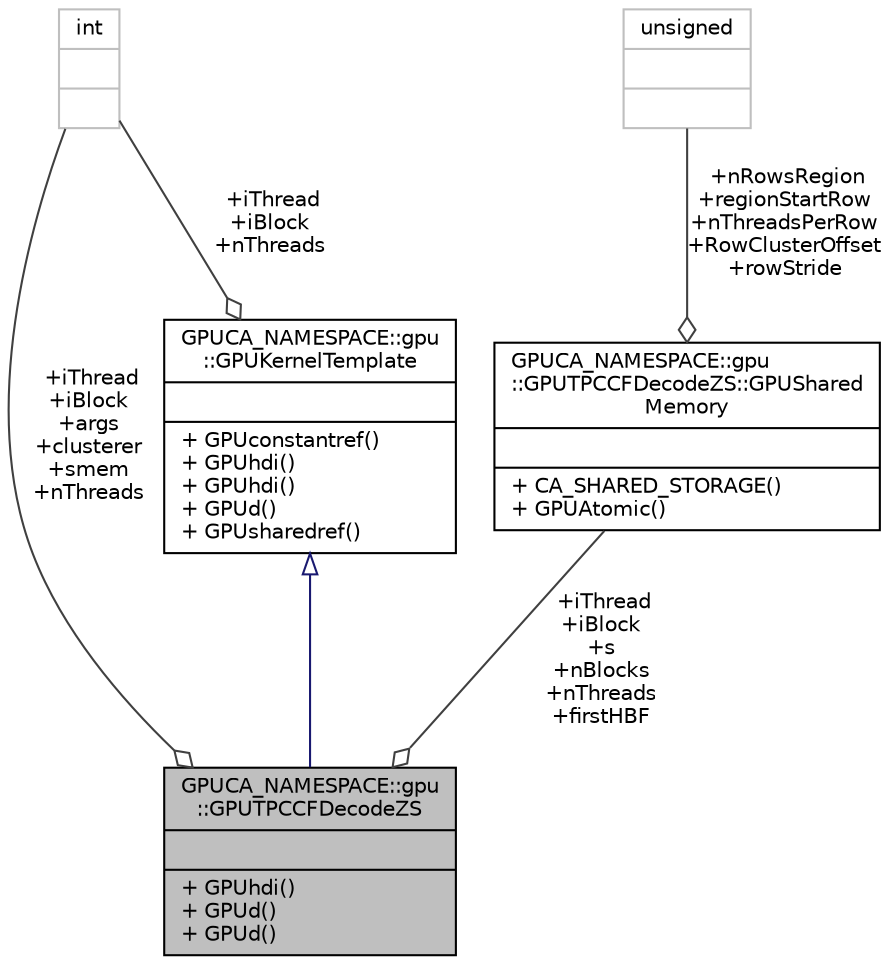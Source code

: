 digraph "GPUCA_NAMESPACE::gpu::GPUTPCCFDecodeZS"
{
 // INTERACTIVE_SVG=YES
  bgcolor="transparent";
  edge [fontname="Helvetica",fontsize="10",labelfontname="Helvetica",labelfontsize="10"];
  node [fontname="Helvetica",fontsize="10",shape=record];
  Node2 [label="{GPUCA_NAMESPACE::gpu\l::GPUTPCCFDecodeZS\n||+ GPUhdi()\l+ GPUd()\l+ GPUd()\l}",height=0.2,width=0.4,color="black", fillcolor="grey75", style="filled", fontcolor="black"];
  Node3 -> Node2 [dir="back",color="midnightblue",fontsize="10",style="solid",arrowtail="onormal",fontname="Helvetica"];
  Node3 [label="{GPUCA_NAMESPACE::gpu\l::GPUKernelTemplate\n||+ GPUconstantref()\l+ GPUhdi()\l+ GPUhdi()\l+ GPUd()\l+ GPUsharedref()\l}",height=0.2,width=0.4,color="black",URL="$d3/d60/classGPUCA__NAMESPACE_1_1gpu_1_1GPUKernelTemplate.html"];
  Node4 -> Node3 [color="grey25",fontsize="10",style="solid",label=" +iThread\n+iBlock\n+nThreads" ,arrowhead="odiamond",fontname="Helvetica"];
  Node4 [label="{int\n||}",height=0.2,width=0.4,color="grey75"];
  Node5 -> Node2 [color="grey25",fontsize="10",style="solid",label=" +iThread\n+iBlock\n+s\n+nBlocks\n+nThreads\n+firstHBF" ,arrowhead="odiamond",fontname="Helvetica"];
  Node5 [label="{GPUCA_NAMESPACE::gpu\l::GPUTPCCFDecodeZS::GPUShared\lMemory\n||+ CA_SHARED_STORAGE()\l+ GPUAtomic()\l}",height=0.2,width=0.4,color="black",URL="$db/d0d/structGPUCA__NAMESPACE_1_1gpu_1_1GPUTPCCFDecodeZS_1_1GPUSharedMemory.html"];
  Node6 -> Node5 [color="grey25",fontsize="10",style="solid",label=" +nRowsRegion\n+regionStartRow\n+nThreadsPerRow\n+RowClusterOffset\n+rowStride" ,arrowhead="odiamond",fontname="Helvetica"];
  Node6 [label="{unsigned\n||}",height=0.2,width=0.4,color="grey75"];
  Node4 -> Node2 [color="grey25",fontsize="10",style="solid",label=" +iThread\n+iBlock\n+args\n+clusterer\n+smem\n+nThreads" ,arrowhead="odiamond",fontname="Helvetica"];
}
